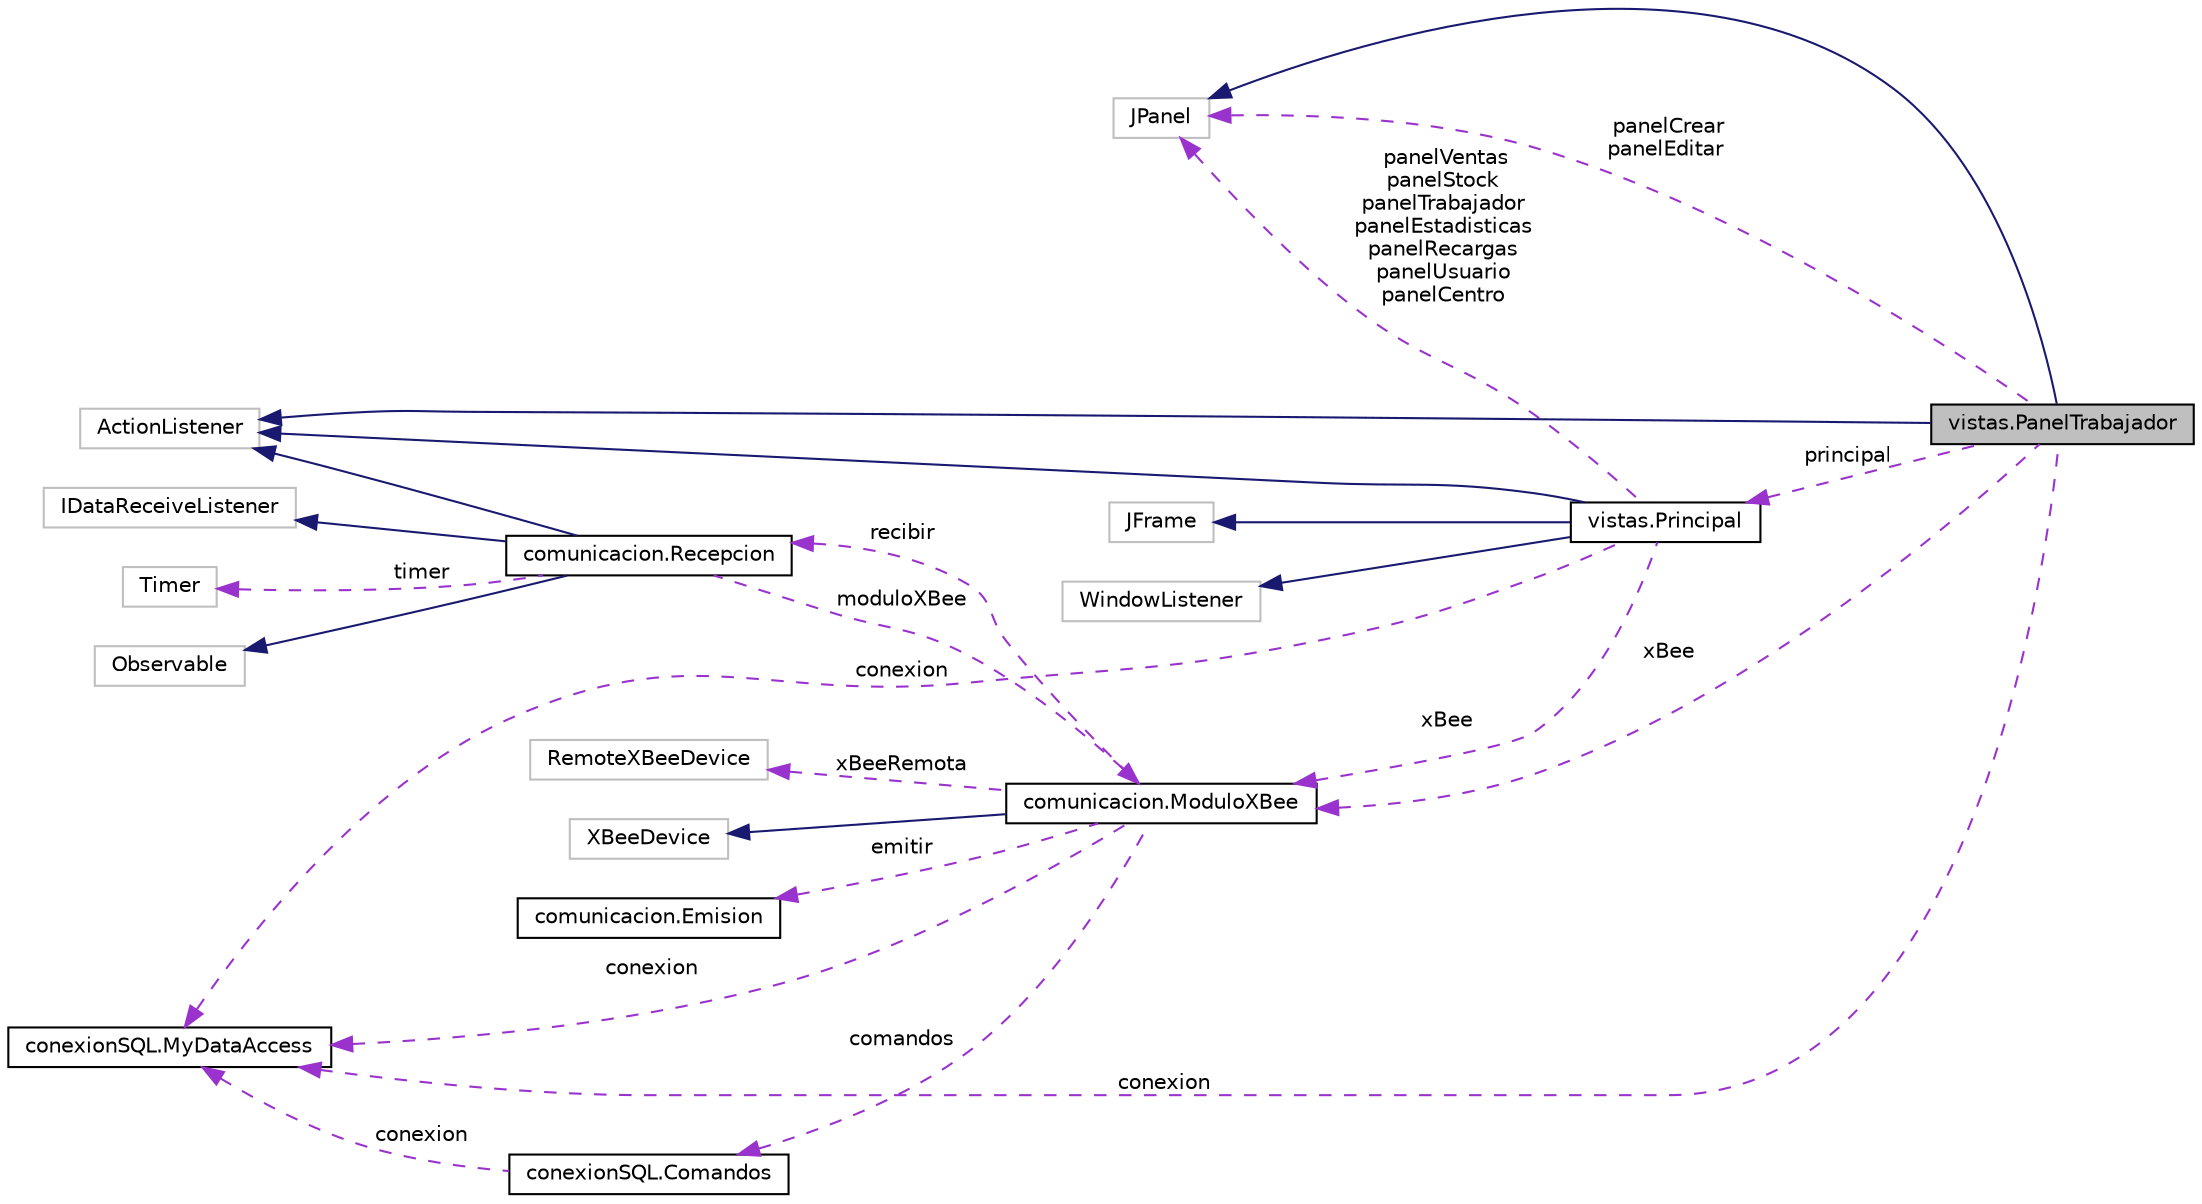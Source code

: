 digraph "vistas.PanelTrabajador"
{
  edge [fontname="Helvetica",fontsize="10",labelfontname="Helvetica",labelfontsize="10"];
  node [fontname="Helvetica",fontsize="10",shape=record];
  rankdir="LR";
  Node3 [label="vistas.PanelTrabajador",height=0.2,width=0.4,color="black", fillcolor="grey75", style="filled", fontcolor="black"];
  Node4 -> Node3 [dir="back",color="midnightblue",fontsize="10",style="solid",fontname="Helvetica"];
  Node4 [label="JPanel",height=0.2,width=0.4,color="grey75", fillcolor="white", style="filled"];
  Node5 -> Node3 [dir="back",color="midnightblue",fontsize="10",style="solid",fontname="Helvetica"];
  Node5 [label="ActionListener",height=0.2,width=0.4,color="grey75", fillcolor="white", style="filled"];
  Node6 -> Node3 [dir="back",color="darkorchid3",fontsize="10",style="dashed",label=" xBee" ,fontname="Helvetica"];
  Node6 [label="comunicacion.ModuloXBee",height=0.2,width=0.4,color="black", fillcolor="white", style="filled",URL="$classcomunicacion_1_1_modulo_x_bee.html"];
  Node7 -> Node6 [dir="back",color="midnightblue",fontsize="10",style="solid",fontname="Helvetica"];
  Node7 [label="XBeeDevice",height=0.2,width=0.4,color="grey75", fillcolor="white", style="filled"];
  Node8 -> Node6 [dir="back",color="darkorchid3",fontsize="10",style="dashed",label=" comandos" ,fontname="Helvetica"];
  Node8 [label="conexionSQL.Comandos",height=0.2,width=0.4,color="black", fillcolor="white", style="filled",URL="$classconexion_s_q_l_1_1_comandos.html"];
  Node9 -> Node8 [dir="back",color="darkorchid3",fontsize="10",style="dashed",label=" conexion" ,fontname="Helvetica"];
  Node9 [label="conexionSQL.MyDataAccess",height=0.2,width=0.4,color="black", fillcolor="white", style="filled",URL="$classconexion_s_q_l_1_1_my_data_access.html"];
  Node9 -> Node6 [dir="back",color="darkorchid3",fontsize="10",style="dashed",label=" conexion" ,fontname="Helvetica"];
  Node10 -> Node6 [dir="back",color="darkorchid3",fontsize="10",style="dashed",label=" xBeeRemota" ,fontname="Helvetica"];
  Node10 [label="RemoteXBeeDevice",height=0.2,width=0.4,color="grey75", fillcolor="white", style="filled"];
  Node11 -> Node6 [dir="back",color="darkorchid3",fontsize="10",style="dashed",label=" recibir" ,fontname="Helvetica"];
  Node11 [label="comunicacion.Recepcion",height=0.2,width=0.4,color="black", fillcolor="white", style="filled",URL="$classcomunicacion_1_1_recepcion.html"];
  Node12 -> Node11 [dir="back",color="midnightblue",fontsize="10",style="solid",fontname="Helvetica"];
  Node12 [label="Observable",height=0.2,width=0.4,color="grey75", fillcolor="white", style="filled"];
  Node13 -> Node11 [dir="back",color="midnightblue",fontsize="10",style="solid",fontname="Helvetica"];
  Node13 [label="IDataReceiveListener",height=0.2,width=0.4,color="grey75", fillcolor="white", style="filled"];
  Node5 -> Node11 [dir="back",color="midnightblue",fontsize="10",style="solid",fontname="Helvetica"];
  Node14 -> Node11 [dir="back",color="darkorchid3",fontsize="10",style="dashed",label=" timer" ,fontname="Helvetica"];
  Node14 [label="Timer",height=0.2,width=0.4,color="grey75", fillcolor="white", style="filled"];
  Node6 -> Node11 [dir="back",color="darkorchid3",fontsize="10",style="dashed",label=" moduloXBee" ,fontname="Helvetica"];
  Node15 -> Node6 [dir="back",color="darkorchid3",fontsize="10",style="dashed",label=" emitir" ,fontname="Helvetica"];
  Node15 [label="comunicacion.Emision",height=0.2,width=0.4,color="black", fillcolor="white", style="filled",URL="$classcomunicacion_1_1_emision.html"];
  Node9 -> Node3 [dir="back",color="darkorchid3",fontsize="10",style="dashed",label=" conexion" ,fontname="Helvetica"];
  Node4 -> Node3 [dir="back",color="darkorchid3",fontsize="10",style="dashed",label=" panelCrear\npanelEditar" ,fontname="Helvetica"];
  Node16 -> Node3 [dir="back",color="darkorchid3",fontsize="10",style="dashed",label=" principal" ,fontname="Helvetica"];
  Node16 [label="vistas.Principal",height=0.2,width=0.4,color="black", fillcolor="white", style="filled",URL="$classvistas_1_1_principal.html"];
  Node17 -> Node16 [dir="back",color="midnightblue",fontsize="10",style="solid",fontname="Helvetica"];
  Node17 [label="JFrame",height=0.2,width=0.4,color="grey75", fillcolor="white", style="filled"];
  Node5 -> Node16 [dir="back",color="midnightblue",fontsize="10",style="solid",fontname="Helvetica"];
  Node18 -> Node16 [dir="back",color="midnightblue",fontsize="10",style="solid",fontname="Helvetica"];
  Node18 [label="WindowListener",height=0.2,width=0.4,color="grey75", fillcolor="white", style="filled"];
  Node6 -> Node16 [dir="back",color="darkorchid3",fontsize="10",style="dashed",label=" xBee" ,fontname="Helvetica"];
  Node9 -> Node16 [dir="back",color="darkorchid3",fontsize="10",style="dashed",label=" conexion" ,fontname="Helvetica"];
  Node4 -> Node16 [dir="back",color="darkorchid3",fontsize="10",style="dashed",label=" panelVentas\npanelStock\npanelTrabajador\npanelEstadisticas\npanelRecargas\npanelUsuario\npanelCentro" ,fontname="Helvetica"];
}
